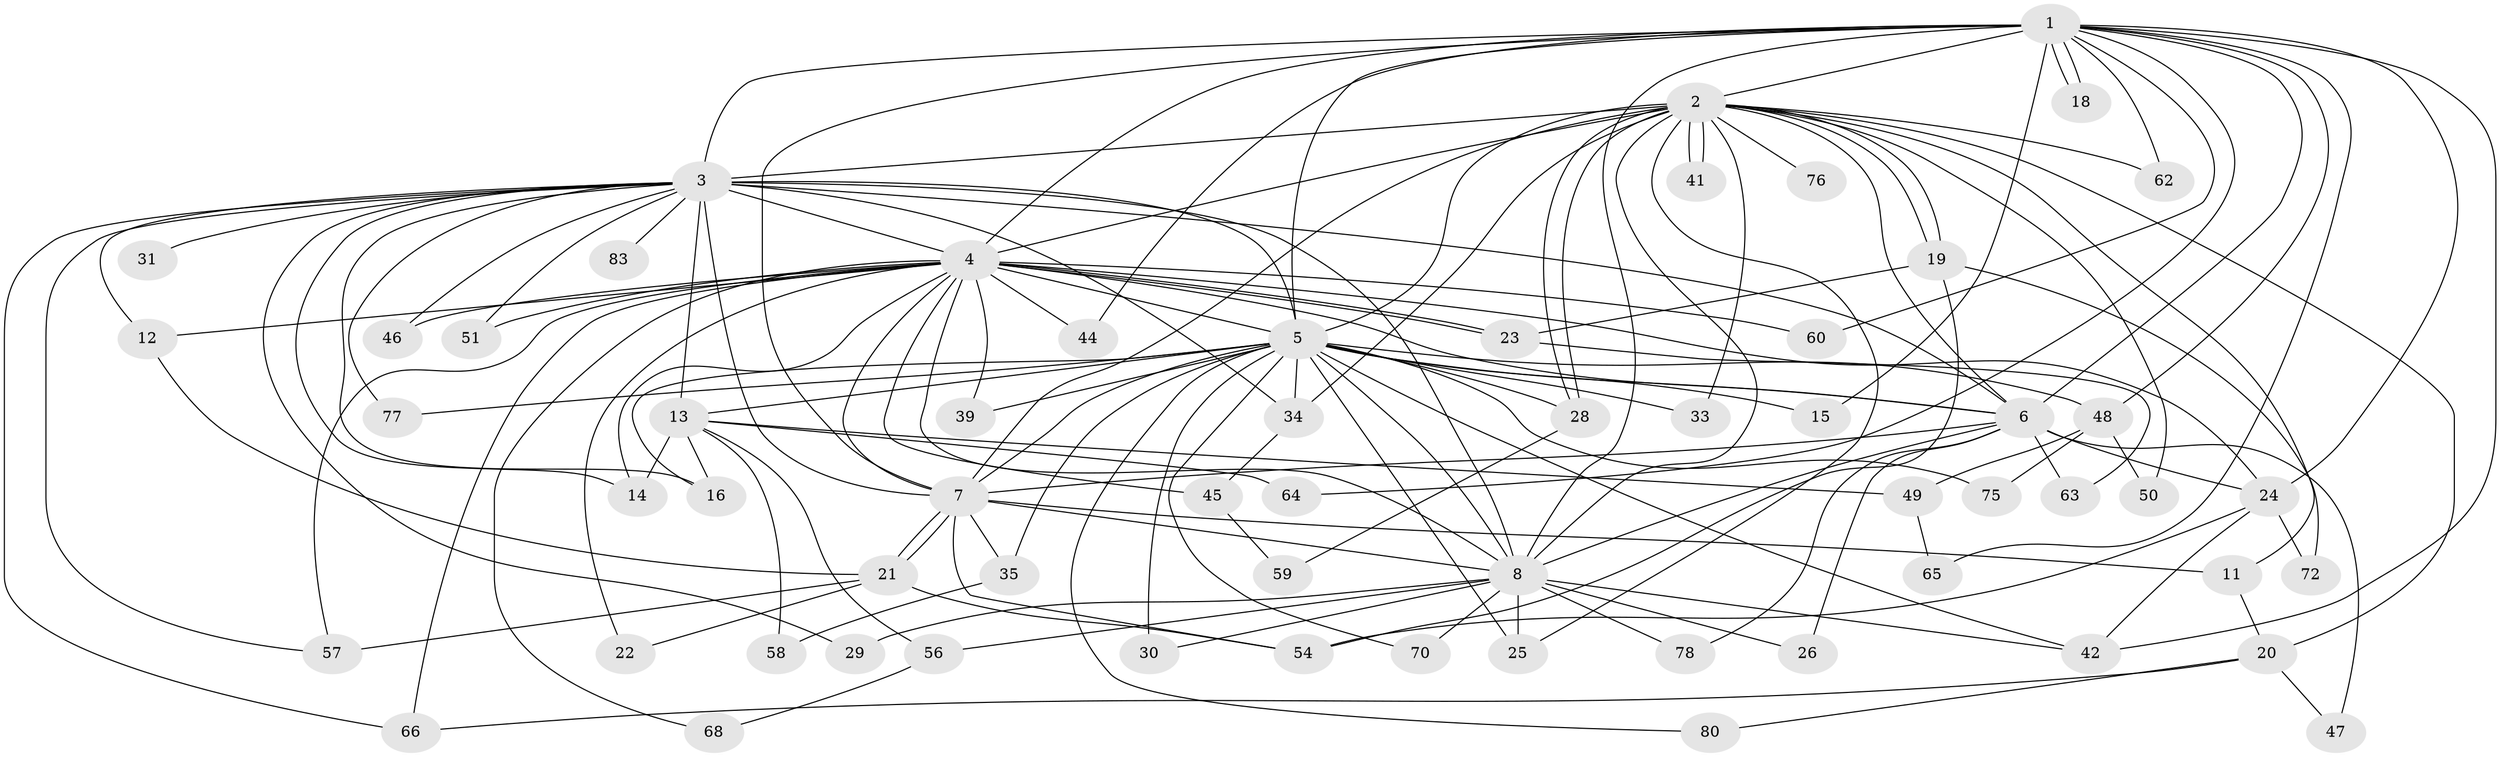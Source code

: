 // Generated by graph-tools (version 1.1) at 2025/51/02/27/25 19:51:52]
// undirected, 61 vertices, 145 edges
graph export_dot {
graph [start="1"]
  node [color=gray90,style=filled];
  1 [super="+43"];
  2 [super="+40"];
  3 [super="+9"];
  4 [super="+52"];
  5 [super="+10"];
  6 [super="+55"];
  7 [super="+81"];
  8 [super="+17"];
  11;
  12;
  13 [super="+37"];
  14 [super="+71"];
  15 [super="+53"];
  16 [super="+74"];
  18;
  19 [super="+38"];
  20 [super="+36"];
  21 [super="+32"];
  22;
  23;
  24 [super="+27"];
  25 [super="+61"];
  26;
  28 [super="+67"];
  29;
  30;
  31;
  33;
  34;
  35;
  39;
  41;
  42 [super="+79"];
  44;
  45;
  46;
  47;
  48;
  49;
  50;
  51;
  54 [super="+73"];
  56;
  57 [super="+69"];
  58;
  59;
  60;
  62;
  63;
  64;
  65;
  66 [super="+82"];
  68;
  70;
  72;
  75;
  76;
  77;
  78;
  80;
  83;
  1 -- 2;
  1 -- 3 [weight=2];
  1 -- 4;
  1 -- 5 [weight=2];
  1 -- 6;
  1 -- 7;
  1 -- 8;
  1 -- 15;
  1 -- 18;
  1 -- 18;
  1 -- 24;
  1 -- 44;
  1 -- 48;
  1 -- 60;
  1 -- 62;
  1 -- 64;
  1 -- 65;
  1 -- 42;
  2 -- 3 [weight=2];
  2 -- 4;
  2 -- 5 [weight=2];
  2 -- 6;
  2 -- 7;
  2 -- 8;
  2 -- 11;
  2 -- 19;
  2 -- 19;
  2 -- 20 [weight=2];
  2 -- 28;
  2 -- 28;
  2 -- 33;
  2 -- 41;
  2 -- 41;
  2 -- 50;
  2 -- 76 [weight=2];
  2 -- 34;
  2 -- 62;
  2 -- 25;
  3 -- 4 [weight=2];
  3 -- 5 [weight=4];
  3 -- 6 [weight=2];
  3 -- 7 [weight=2];
  3 -- 8 [weight=2];
  3 -- 13 [weight=2];
  3 -- 14;
  3 -- 29;
  3 -- 31 [weight=2];
  3 -- 34;
  3 -- 46;
  3 -- 51;
  3 -- 57;
  3 -- 83 [weight=2];
  3 -- 12;
  3 -- 77;
  3 -- 16;
  3 -- 66;
  4 -- 5 [weight=2];
  4 -- 6 [weight=2];
  4 -- 7;
  4 -- 8;
  4 -- 12;
  4 -- 22;
  4 -- 23;
  4 -- 23;
  4 -- 24;
  4 -- 39;
  4 -- 44;
  4 -- 45;
  4 -- 46;
  4 -- 51;
  4 -- 60;
  4 -- 66;
  4 -- 68;
  4 -- 14;
  4 -- 57;
  5 -- 6 [weight=2];
  5 -- 7 [weight=2];
  5 -- 8 [weight=2];
  5 -- 13;
  5 -- 15 [weight=2];
  5 -- 25;
  5 -- 30;
  5 -- 39;
  5 -- 42;
  5 -- 48;
  5 -- 75;
  5 -- 80;
  5 -- 33;
  5 -- 34;
  5 -- 35;
  5 -- 70;
  5 -- 77;
  5 -- 16;
  5 -- 28;
  6 -- 7;
  6 -- 8 [weight=3];
  6 -- 26;
  6 -- 47;
  6 -- 78;
  6 -- 63;
  6 -- 24;
  7 -- 8;
  7 -- 11;
  7 -- 21;
  7 -- 21;
  7 -- 35;
  7 -- 54;
  8 -- 25;
  8 -- 26;
  8 -- 29;
  8 -- 42;
  8 -- 78;
  8 -- 70;
  8 -- 56;
  8 -- 30;
  11 -- 20;
  12 -- 21;
  13 -- 14;
  13 -- 16;
  13 -- 49;
  13 -- 56;
  13 -- 64;
  13 -- 58;
  19 -- 72;
  19 -- 54;
  19 -- 23;
  20 -- 47;
  20 -- 80;
  20 -- 66;
  21 -- 22;
  21 -- 57;
  21 -- 54;
  23 -- 63;
  24 -- 72;
  24 -- 54;
  24 -- 42;
  28 -- 59;
  34 -- 45;
  35 -- 58;
  45 -- 59;
  48 -- 49;
  48 -- 50;
  48 -- 75;
  49 -- 65;
  56 -- 68;
}
